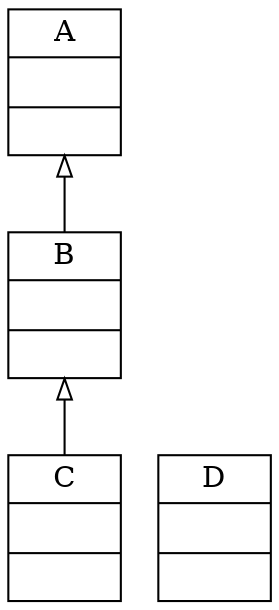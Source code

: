 digraph "classes" {
charset="utf-8"
rankdir=BT
"0" [label="{A|\l|}", shape="record"];
"1" [label="{B|\l|}", shape="record"];
"2" [label="{C|\l|}", shape="record"];
"3" [label="{D|\l|}", shape="record"];
"1" -> "0" [arrowhead="empty", arrowtail="none"];
"2" -> "1" [arrowhead="empty", arrowtail="none"];
}
